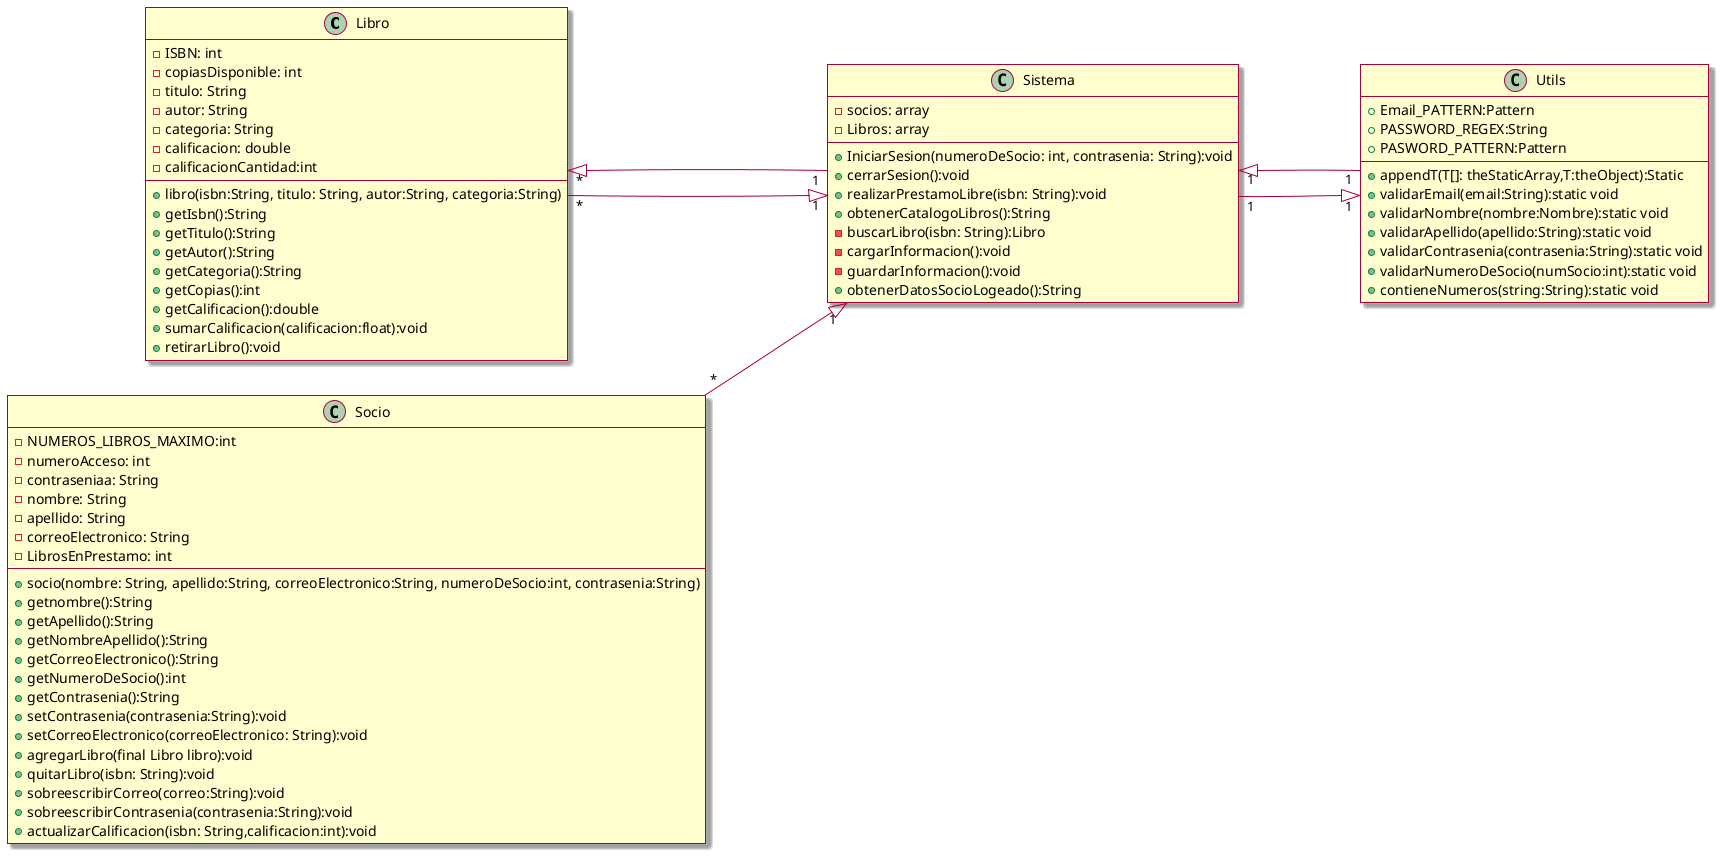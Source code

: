 @startuml
left to right direction
skin rose

Libro"*"---|>"1"Sistema
Sistema"1"---|>"*"Libro
Socio"*"---|>"1"Sistema
Sistema"1"---|>"1"Utils
Utils"1"---|>"1"Sistema
enum Sistema{

-socios: array
-Libros: array

}

enum Libro{

-ISBN: int
-copiasDisponible: int
-titulo: String
-autor: String
-categoria: String
-calificacion: double
-calificacionCantidad:int
}

enum Socio{
-NUMEROS_LIBROS_MAXIMO:int
-numeroAcceso: int
-contraseniaa: String
-nombre: String
-apellido: String
-correoElectronico: String
-LibrosEnPrestamo: int

}

enum Utils{

+Email_PATTERN:Pattern
+PASSWORD_REGEX:String
+PASWORD_PATTERN:Pattern

}

Class Sistema{

+IniciarSesion(numeroDeSocio: int, contrasenia: String):void
+cerrarSesion():void
+realizarPrestamoLibre(isbn: String):void
+obtenerCatalogoLibros():String
-buscarLibro(isbn: String):Libro
-cargarInformacion():void
-guardarInformacion():void
+obtenerDatosSocioLogeado():String



}

Class Libro{

+libro(isbn:String, titulo: String, autor:String, categoria:String)
+getIsbn():String
+getTitulo():String
+getAutor():String
+getCategoria():String
+getCopias():int
+getCalificacion():double
+sumarCalificacion(calificacion:float):void
+retirarLibro():void

}

Class Socio{

+socio(nombre: String, apellido:String, correoElectronico:String, numeroDeSocio:int, contrasenia:String)
+getnombre():String
+getApellido():String
+getNombreApellido():String
+getCorreoElectronico():String
+getNumeroDeSocio():int
+getContrasenia():String
+setContrasenia(contrasenia:String):void
+setCorreoElectronico(correoElectronico: String):void
+agregarLibro(final Libro libro):void
+quitarLibro(isbn: String):void
+sobreescribirCorreo(correo:String):void
+sobreescribirContrasenia(contrasenia:String):void
+actualizarCalificacion(isbn: String,calificacion:int):void

}

Class Utils{

+appendT(T[]: theStaticArray,T:theObject):Static
+validarEmail(email:String):static void
+validarNombre(nombre:Nombre):static void
+validarApellido(apellido:String):static void
+validarContrasenia(contrasenia:String):static void
+validarNumeroDeSocio(numSocio:int):static void
+contieneNumeros(string:String):static void

}

@enduml
